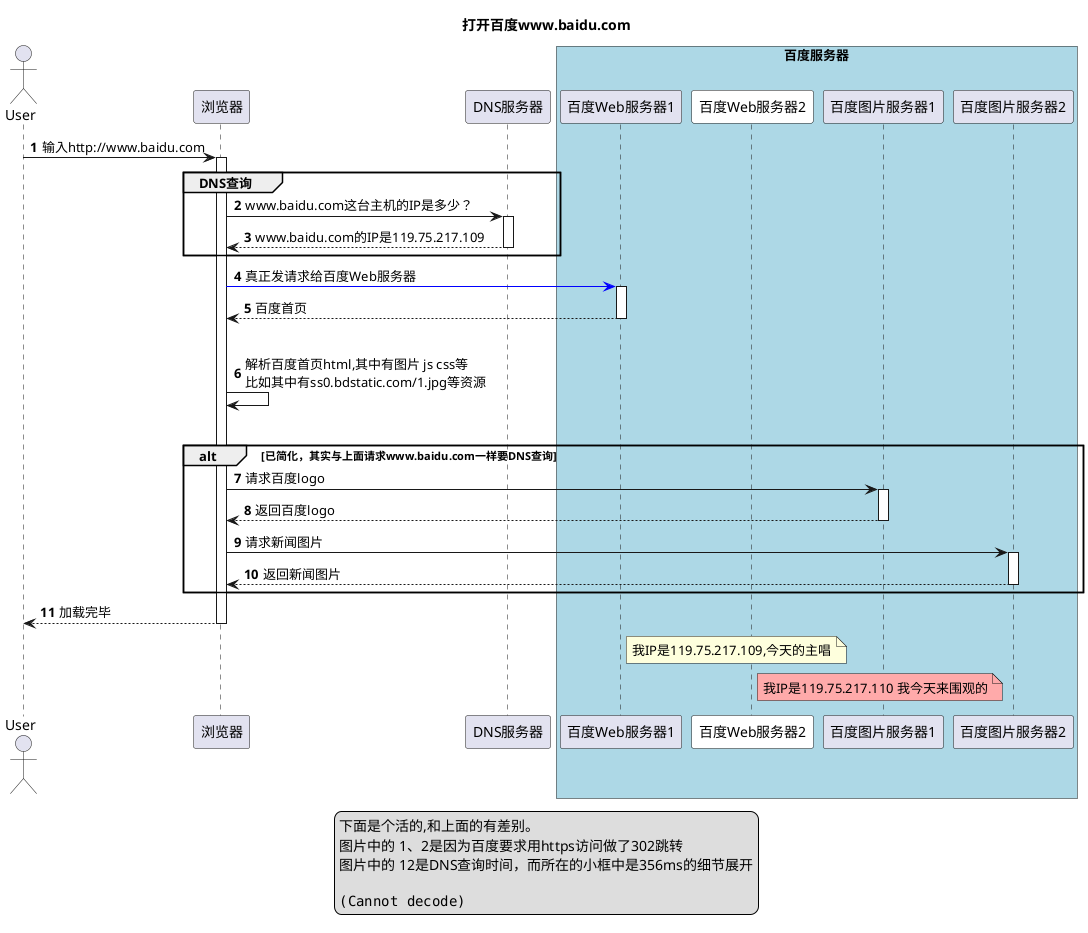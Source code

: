 @startuml

title 打开百度www.baidu.com
Actor User
' autonumber 启用了显示前导序号; 另外本行'开头是注释
autonumber
User -> 浏览器: 输入http://www.baidu.com

activate 浏览器
group DNS查询
浏览器 -> DNS服务器: www.baidu.com这台主机的IP是多少？

activate DNS服务器
DNS服务器 --> 浏览器: www.baidu.com的IP是119.75.217.109
deactivate DNS服务器

end

box "百度服务器" #lightblue
participant 百度Web服务器1 as BWS1
浏览器 -[#0000FF]> BWS1: 真正发请求给百度Web服务器

activate BWS1
BWS1 --> 浏览器: 百度首页
deactivate BWS1

participant 百度Web服务器2 #FFF
|||
浏览器 -> 浏览器: 解析百度首页html,其中有图片 js css等\n比如其中有ss0.bdstatic.com/1.jpg等资源
|||
alt 已简化，其实与上面请求www.baidu.com一样要DNS查询
浏览器 -> 百度图片服务器1: 请求百度logo

activate 百度图片服务器1
百度图片服务器1 --> 浏览器: 返回百度logo
deactivate 百度图片服务器1

浏览器 -> 百度图片服务器2: 请求新闻图片
activate 百度图片服务器2
百度图片服务器2 --> 浏览器: 返回新闻图片
deactivate 百度图片服务器2

end
end box

浏览器 --> User: 加载完毕
deactivate 浏览器


note right of BWS1: 我IP是119.75.217.109,今天的主唱
note right of 百度Web服务器2 #FFAAAA: 我IP是119.75.217.110 我今天来围观的

'note right
'    这里是一个真实的请求
'    <img src="./img/I_OPEN_WWW.BAIDU.COM.png">
'end note

legend center
    下面是个活的,和上面的有差别。
    图片中的 1、2是因为百度要求用https访问做了302跳转
    图片中的 12是DNS查询时间，而所在的小框中是356ms的细节展开

    <img src="./img/I_OPEN_WWW.BAIDU.COM.png">
endlegend

@enduml